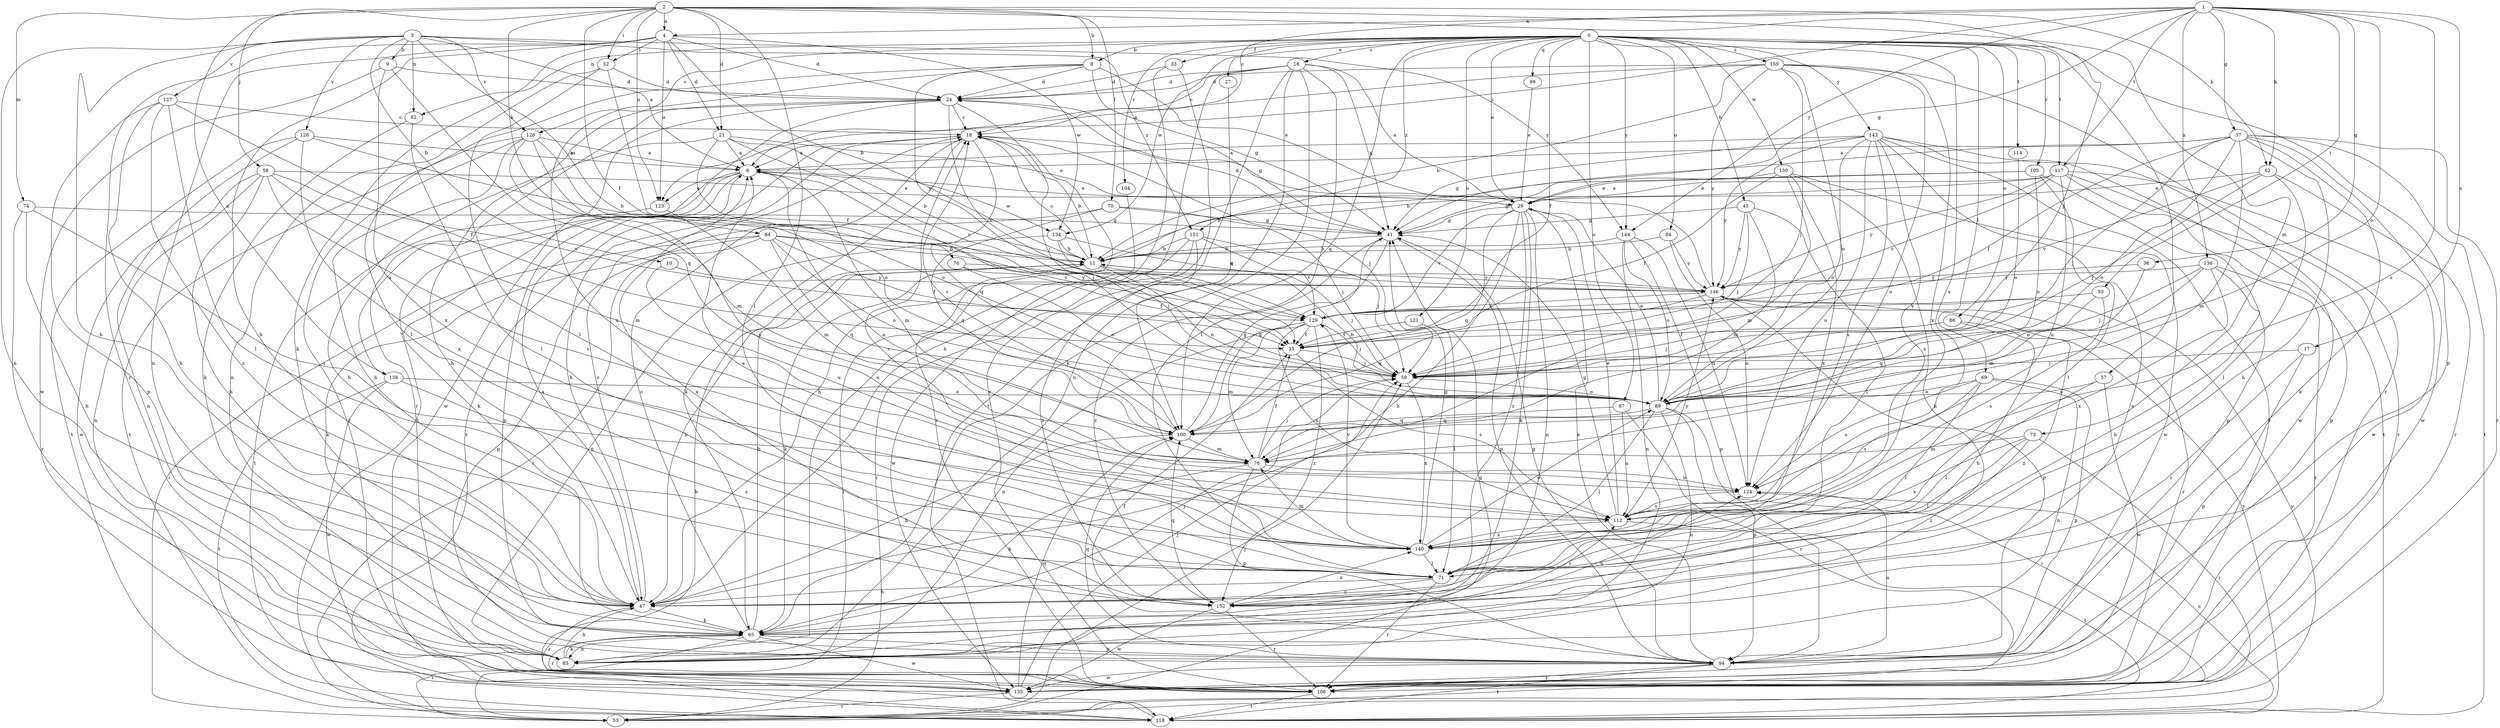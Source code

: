 strict digraph  {
0;
1;
2;
3;
4;
6;
8;
9;
10;
11;
16;
17;
18;
21;
24;
27;
29;
33;
35;
36;
37;
41;
45;
47;
50;
52;
53;
57;
58;
59;
62;
64;
65;
69;
70;
71;
73;
74;
76;
78;
82;
83;
84;
86;
87;
89;
94;
99;
100;
104;
105;
106;
112;
114;
117;
118;
121;
123;
124;
126;
127;
128;
129;
130;
134;
135;
136;
138;
140;
143;
144;
146;
150;
151;
152;
0 -> 8  [label=b];
0 -> 16  [label=c];
0 -> 27  [label=e];
0 -> 29  [label=e];
0 -> 33  [label=f];
0 -> 35  [label=f];
0 -> 45  [label=h];
0 -> 57  [label=j];
0 -> 69  [label=l];
0 -> 82  [label=n];
0 -> 84  [label=o];
0 -> 86  [label=o];
0 -> 87  [label=o];
0 -> 94  [label=p];
0 -> 99  [label=q];
0 -> 100  [label=q];
0 -> 104  [label=r];
0 -> 105  [label=r];
0 -> 112  [label=s];
0 -> 114  [label=t];
0 -> 117  [label=t];
0 -> 121  [label=u];
0 -> 126  [label=v];
0 -> 130  [label=w];
0 -> 134  [label=w];
0 -> 143  [label=y];
0 -> 144  [label=y];
0 -> 150  [label=z];
0 -> 151  [label=z];
1 -> 4  [label=a];
1 -> 17  [label=c];
1 -> 18  [label=c];
1 -> 36  [label=g];
1 -> 37  [label=g];
1 -> 41  [label=g];
1 -> 50  [label=i];
1 -> 62  [label=k];
1 -> 89  [label=o];
1 -> 112  [label=s];
1 -> 117  [label=t];
1 -> 123  [label=u];
1 -> 136  [label=x];
1 -> 144  [label=y];
2 -> 4  [label=a];
2 -> 8  [label=b];
2 -> 21  [label=d];
2 -> 35  [label=f];
2 -> 52  [label=i];
2 -> 58  [label=j];
2 -> 59  [label=j];
2 -> 62  [label=k];
2 -> 64  [label=k];
2 -> 70  [label=l];
2 -> 71  [label=l];
2 -> 73  [label=m];
2 -> 74  [label=m];
2 -> 123  [label=u];
2 -> 138  [label=x];
3 -> 6  [label=a];
3 -> 9  [label=b];
3 -> 10  [label=b];
3 -> 47  [label=h];
3 -> 76  [label=m];
3 -> 82  [label=n];
3 -> 83  [label=n];
3 -> 126  [label=v];
3 -> 127  [label=v];
3 -> 128  [label=v];
3 -> 144  [label=y];
3 -> 151  [label=z];
4 -> 11  [label=b];
4 -> 21  [label=d];
4 -> 24  [label=d];
4 -> 47  [label=h];
4 -> 52  [label=i];
4 -> 65  [label=k];
4 -> 83  [label=n];
4 -> 106  [label=r];
4 -> 123  [label=u];
4 -> 134  [label=w];
6 -> 29  [label=e];
6 -> 59  [label=j];
6 -> 65  [label=k];
6 -> 78  [label=m];
6 -> 94  [label=p];
6 -> 123  [label=u];
6 -> 134  [label=w];
6 -> 138  [label=x];
8 -> 24  [label=d];
8 -> 29  [label=e];
8 -> 41  [label=g];
8 -> 71  [label=l];
8 -> 140  [label=x];
8 -> 146  [label=y];
9 -> 24  [label=d];
9 -> 100  [label=q];
9 -> 135  [label=w];
9 -> 140  [label=x];
10 -> 124  [label=u];
10 -> 146  [label=y];
11 -> 18  [label=c];
11 -> 47  [label=h];
11 -> 53  [label=i];
11 -> 59  [label=j];
11 -> 65  [label=k];
11 -> 89  [label=o];
11 -> 146  [label=y];
16 -> 18  [label=c];
16 -> 24  [label=d];
16 -> 29  [label=e];
16 -> 41  [label=g];
16 -> 47  [label=h];
16 -> 65  [label=k];
16 -> 71  [label=l];
16 -> 83  [label=n];
16 -> 118  [label=t];
17 -> 59  [label=j];
17 -> 94  [label=p];
17 -> 152  [label=z];
18 -> 6  [label=a];
18 -> 11  [label=b];
18 -> 47  [label=h];
18 -> 59  [label=j];
18 -> 65  [label=k];
18 -> 100  [label=q];
18 -> 106  [label=r];
18 -> 118  [label=t];
21 -> 6  [label=a];
21 -> 11  [label=b];
21 -> 29  [label=e];
21 -> 47  [label=h];
21 -> 89  [label=o];
21 -> 129  [label=v];
24 -> 18  [label=c];
24 -> 41  [label=g];
24 -> 47  [label=h];
24 -> 53  [label=i];
24 -> 59  [label=j];
24 -> 106  [label=r];
24 -> 129  [label=v];
24 -> 135  [label=w];
27 -> 100  [label=q];
29 -> 41  [label=g];
29 -> 47  [label=h];
29 -> 65  [label=k];
29 -> 83  [label=n];
29 -> 100  [label=q];
29 -> 129  [label=v];
29 -> 152  [label=z];
33 -> 24  [label=d];
33 -> 83  [label=n];
33 -> 106  [label=r];
35 -> 59  [label=j];
35 -> 112  [label=s];
36 -> 89  [label=o];
36 -> 146  [label=y];
37 -> 6  [label=a];
37 -> 11  [label=b];
37 -> 35  [label=f];
37 -> 47  [label=h];
37 -> 59  [label=j];
37 -> 65  [label=k];
37 -> 78  [label=m];
37 -> 89  [label=o];
37 -> 106  [label=r];
37 -> 118  [label=t];
37 -> 135  [label=w];
41 -> 11  [label=b];
41 -> 24  [label=d];
41 -> 94  [label=p];
41 -> 100  [label=q];
41 -> 152  [label=z];
45 -> 41  [label=g];
45 -> 59  [label=j];
45 -> 71  [label=l];
45 -> 78  [label=m];
45 -> 146  [label=y];
47 -> 6  [label=a];
47 -> 18  [label=c];
47 -> 65  [label=k];
47 -> 106  [label=r];
50 -> 100  [label=q];
50 -> 112  [label=s];
50 -> 129  [label=v];
52 -> 24  [label=d];
52 -> 35  [label=f];
52 -> 71  [label=l];
52 -> 83  [label=n];
53 -> 41  [label=g];
53 -> 59  [label=j];
53 -> 146  [label=y];
57 -> 71  [label=l];
57 -> 89  [label=o];
57 -> 135  [label=w];
58 -> 29  [label=e];
58 -> 47  [label=h];
58 -> 78  [label=m];
58 -> 83  [label=n];
58 -> 112  [label=s];
58 -> 129  [label=v];
58 -> 135  [label=w];
59 -> 89  [label=o];
59 -> 140  [label=x];
62 -> 29  [label=e];
62 -> 59  [label=j];
62 -> 71  [label=l];
62 -> 106  [label=r];
62 -> 129  [label=v];
64 -> 11  [label=b];
64 -> 35  [label=f];
64 -> 53  [label=i];
64 -> 65  [label=k];
64 -> 89  [label=o];
64 -> 94  [label=p];
64 -> 100  [label=q];
64 -> 129  [label=v];
65 -> 11  [label=b];
65 -> 18  [label=c];
65 -> 53  [label=i];
65 -> 59  [label=j];
65 -> 83  [label=n];
65 -> 94  [label=p];
65 -> 106  [label=r];
65 -> 124  [label=u];
65 -> 135  [label=w];
69 -> 71  [label=l];
69 -> 83  [label=n];
69 -> 89  [label=o];
69 -> 94  [label=p];
69 -> 112  [label=s];
69 -> 124  [label=u];
70 -> 41  [label=g];
70 -> 53  [label=i];
70 -> 59  [label=j];
70 -> 100  [label=q];
71 -> 47  [label=h];
71 -> 106  [label=r];
71 -> 152  [label=z];
73 -> 53  [label=i];
73 -> 71  [label=l];
73 -> 78  [label=m];
73 -> 140  [label=x];
73 -> 152  [label=z];
74 -> 41  [label=g];
74 -> 47  [label=h];
74 -> 106  [label=r];
74 -> 112  [label=s];
76 -> 35  [label=f];
76 -> 89  [label=o];
76 -> 146  [label=y];
78 -> 35  [label=f];
78 -> 59  [label=j];
78 -> 65  [label=k];
78 -> 94  [label=p];
78 -> 124  [label=u];
82 -> 65  [label=k];
82 -> 71  [label=l];
83 -> 47  [label=h];
83 -> 65  [label=k];
84 -> 11  [label=b];
84 -> 124  [label=u];
84 -> 146  [label=y];
86 -> 35  [label=f];
86 -> 47  [label=h];
86 -> 59  [label=j];
86 -> 152  [label=z];
87 -> 100  [label=q];
87 -> 106  [label=r];
87 -> 112  [label=s];
89 -> 11  [label=b];
89 -> 29  [label=e];
89 -> 53  [label=i];
89 -> 71  [label=l];
89 -> 83  [label=n];
89 -> 94  [label=p];
89 -> 100  [label=q];
94 -> 29  [label=e];
94 -> 35  [label=f];
94 -> 41  [label=g];
94 -> 100  [label=q];
94 -> 106  [label=r];
94 -> 118  [label=t];
94 -> 124  [label=u];
94 -> 135  [label=w];
99 -> 29  [label=e];
100 -> 18  [label=c];
100 -> 41  [label=g];
100 -> 47  [label=h];
100 -> 78  [label=m];
104 -> 47  [label=h];
105 -> 29  [label=e];
105 -> 41  [label=g];
105 -> 71  [label=l];
105 -> 89  [label=o];
105 -> 94  [label=p];
106 -> 118  [label=t];
112 -> 29  [label=e];
112 -> 41  [label=g];
112 -> 118  [label=t];
112 -> 140  [label=x];
112 -> 146  [label=y];
114 -> 89  [label=o];
117 -> 11  [label=b];
117 -> 29  [label=e];
117 -> 94  [label=p];
117 -> 106  [label=r];
117 -> 124  [label=u];
117 -> 129  [label=v];
117 -> 135  [label=w];
117 -> 146  [label=y];
118 -> 11  [label=b];
118 -> 124  [label=u];
118 -> 146  [label=y];
121 -> 35  [label=f];
121 -> 71  [label=l];
123 -> 78  [label=m];
123 -> 118  [label=t];
124 -> 6  [label=a];
124 -> 112  [label=s];
126 -> 6  [label=a];
126 -> 47  [label=h];
126 -> 78  [label=m];
126 -> 89  [label=o];
126 -> 106  [label=r];
126 -> 112  [label=s];
126 -> 118  [label=t];
127 -> 18  [label=c];
127 -> 35  [label=f];
127 -> 47  [label=h];
127 -> 71  [label=l];
127 -> 94  [label=p];
127 -> 152  [label=z];
128 -> 6  [label=a];
128 -> 11  [label=b];
128 -> 83  [label=n];
128 -> 118  [label=t];
128 -> 140  [label=x];
129 -> 35  [label=f];
129 -> 59  [label=j];
129 -> 78  [label=m];
129 -> 83  [label=n];
129 -> 112  [label=s];
129 -> 152  [label=z];
130 -> 29  [label=e];
130 -> 35  [label=f];
130 -> 65  [label=k];
130 -> 78  [label=m];
130 -> 135  [label=w];
130 -> 140  [label=x];
134 -> 11  [label=b];
134 -> 59  [label=j];
134 -> 83  [label=n];
134 -> 146  [label=y];
135 -> 53  [label=i];
135 -> 59  [label=j];
135 -> 100  [label=q];
136 -> 47  [label=h];
136 -> 59  [label=j];
136 -> 78  [label=m];
136 -> 106  [label=r];
136 -> 140  [label=x];
136 -> 146  [label=y];
138 -> 89  [label=o];
138 -> 118  [label=t];
138 -> 135  [label=w];
138 -> 152  [label=z];
140 -> 6  [label=a];
140 -> 18  [label=c];
140 -> 41  [label=g];
140 -> 71  [label=l];
140 -> 78  [label=m];
140 -> 89  [label=o];
140 -> 129  [label=v];
143 -> 6  [label=a];
143 -> 41  [label=g];
143 -> 83  [label=n];
143 -> 89  [label=o];
143 -> 106  [label=r];
143 -> 112  [label=s];
143 -> 118  [label=t];
143 -> 124  [label=u];
143 -> 135  [label=w];
143 -> 140  [label=x];
143 -> 146  [label=y];
144 -> 11  [label=b];
144 -> 83  [label=n];
144 -> 89  [label=o];
144 -> 94  [label=p];
144 -> 124  [label=u];
146 -> 18  [label=c];
146 -> 94  [label=p];
146 -> 100  [label=q];
146 -> 106  [label=r];
146 -> 129  [label=v];
150 -> 6  [label=a];
150 -> 11  [label=b];
150 -> 24  [label=d];
150 -> 59  [label=j];
150 -> 89  [label=o];
150 -> 106  [label=r];
150 -> 124  [label=u];
150 -> 140  [label=x];
150 -> 146  [label=y];
151 -> 11  [label=b];
151 -> 53  [label=i];
151 -> 59  [label=j];
151 -> 129  [label=v];
151 -> 135  [label=w];
151 -> 152  [label=z];
152 -> 6  [label=a];
152 -> 100  [label=q];
152 -> 106  [label=r];
152 -> 112  [label=s];
152 -> 135  [label=w];
152 -> 140  [label=x];
}
